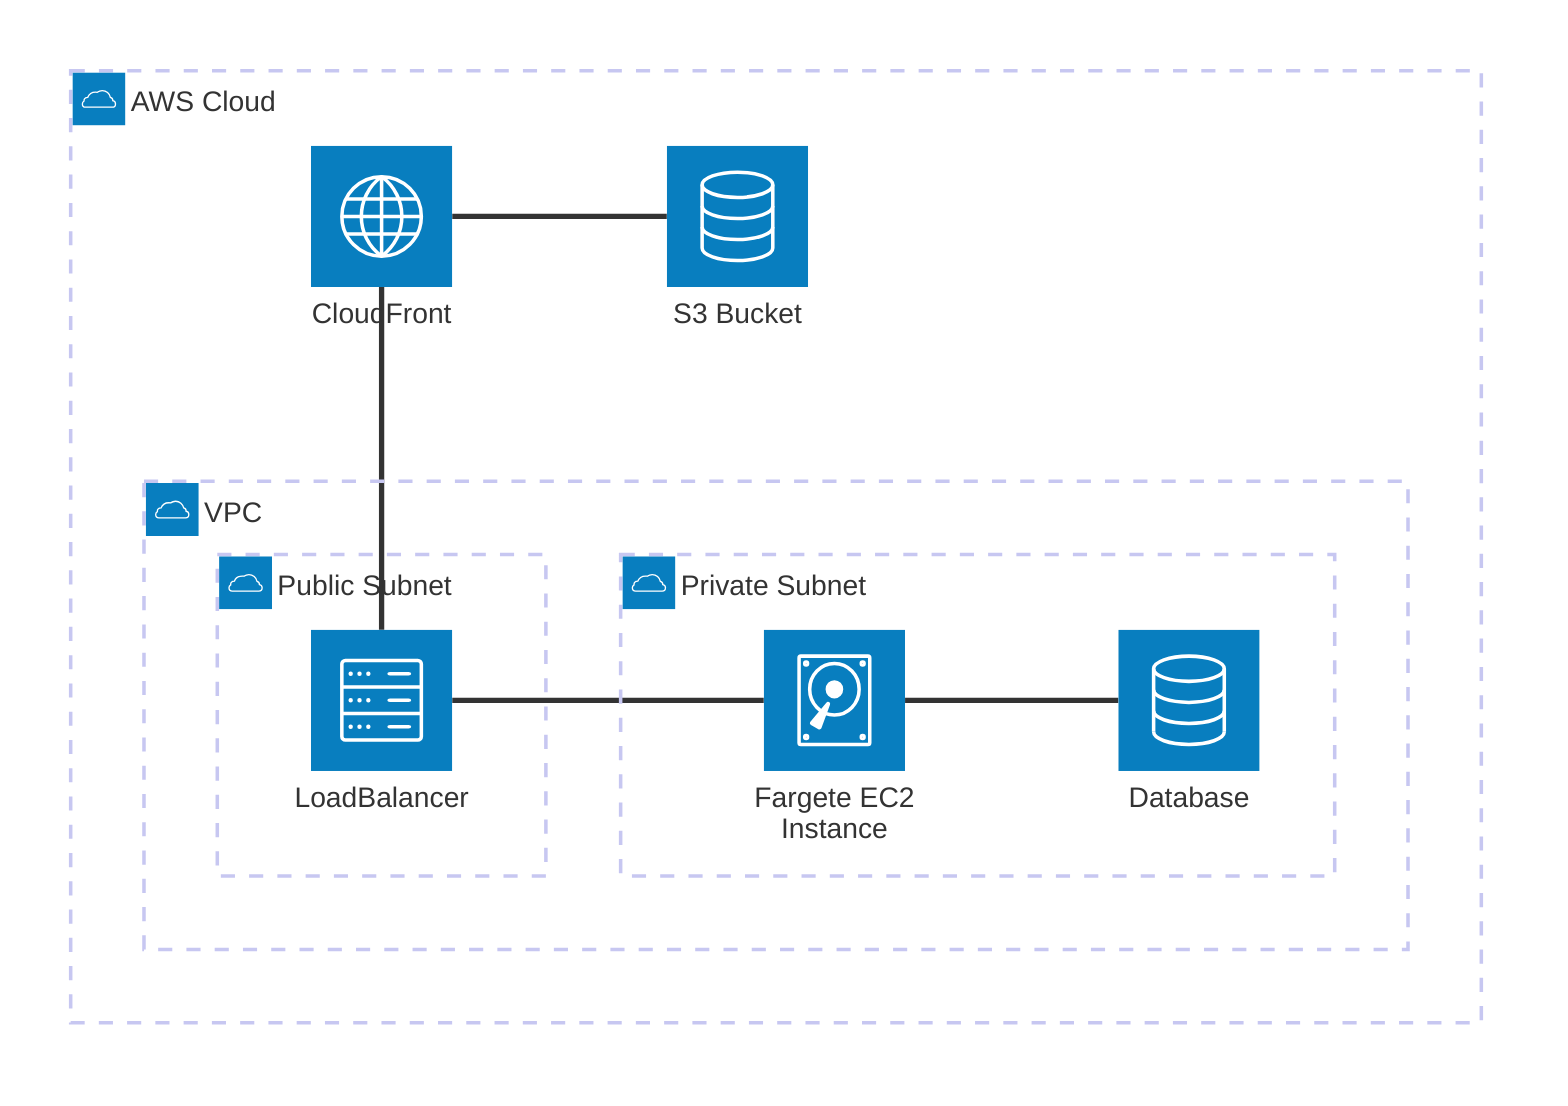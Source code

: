 architecture-beta
    group awsCloud(cloud)[AWS Cloud]
    service cf(internet)[CloudFront] in awsCloud
    service s3(database)[S3 Bucket] in awsCloud

    group vpc(cloud)[VPC] in awsCloud

    group public(cloud)[Public Subnet] in vpc
    service lb(server)[LoadBalancer] in public

    group private(cloud)[Private Subnet] in vpc
    service db(database)[Database] in private
    service fg(disk)[Fargete EC2 Instance] in private

    cf:B -- T:lb
    cf:R -- L:s3
    fg:L -- R:lb
    db:L -- R:fg